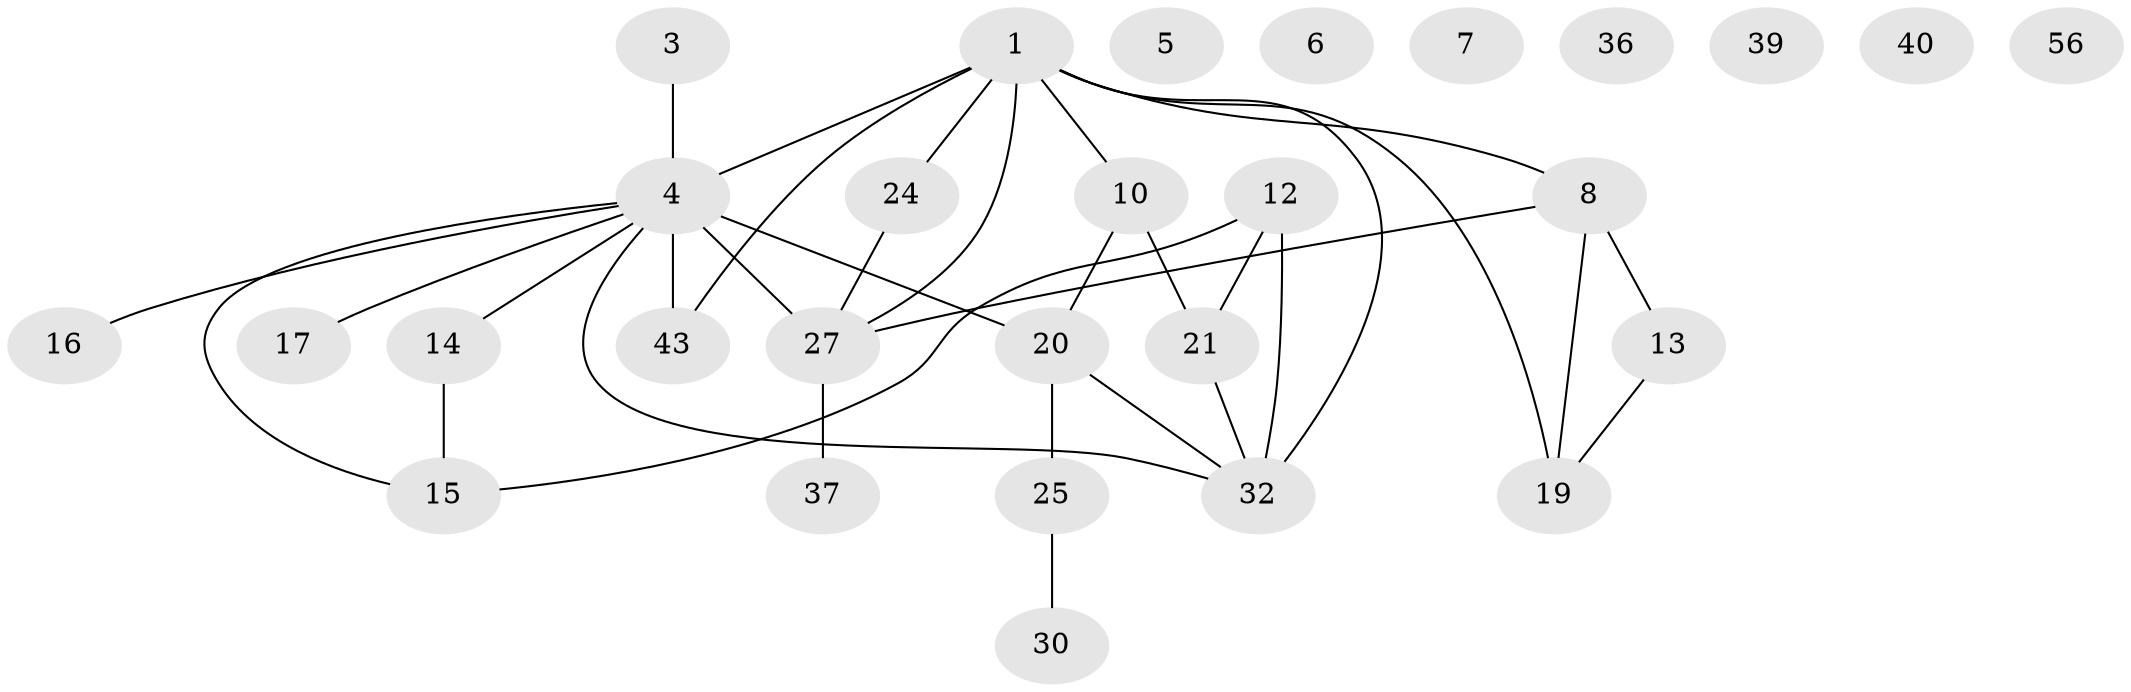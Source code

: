 // original degree distribution, {3: 0.21428571428571427, 4: 0.10714285714285714, 1: 0.14285714285714285, 0: 0.125, 5: 0.07142857142857142, 2: 0.2857142857142857, 7: 0.03571428571428571, 6: 0.017857142857142856}
// Generated by graph-tools (version 1.1) at 2025/12/03/09/25 04:12:59]
// undirected, 28 vertices, 33 edges
graph export_dot {
graph [start="1"]
  node [color=gray90,style=filled];
  1 [super="+2"];
  3;
  4 [super="+9+18"];
  5;
  6;
  7;
  8 [super="+50+55"];
  10 [super="+28+35"];
  12;
  13 [super="+44+26"];
  14;
  15;
  16;
  17 [super="+33"];
  19 [super="+51"];
  20 [super="+22"];
  21 [super="+47"];
  24;
  25;
  27;
  30;
  32;
  36;
  37;
  39;
  40;
  43;
  56;
  1 -- 32 [weight=2];
  1 -- 4 [weight=4];
  1 -- 8 [weight=2];
  1 -- 43;
  1 -- 19;
  1 -- 24;
  1 -- 27;
  1 -- 10;
  3 -- 4;
  4 -- 15;
  4 -- 27 [weight=3];
  4 -- 32;
  4 -- 43;
  4 -- 14;
  4 -- 16;
  4 -- 20;
  4 -- 17;
  8 -- 13;
  8 -- 27;
  8 -- 19;
  10 -- 20;
  10 -- 21;
  12 -- 15;
  12 -- 32;
  12 -- 21;
  13 -- 19;
  14 -- 15;
  20 -- 32;
  20 -- 25;
  21 -- 32;
  24 -- 27;
  25 -- 30;
  27 -- 37;
}
